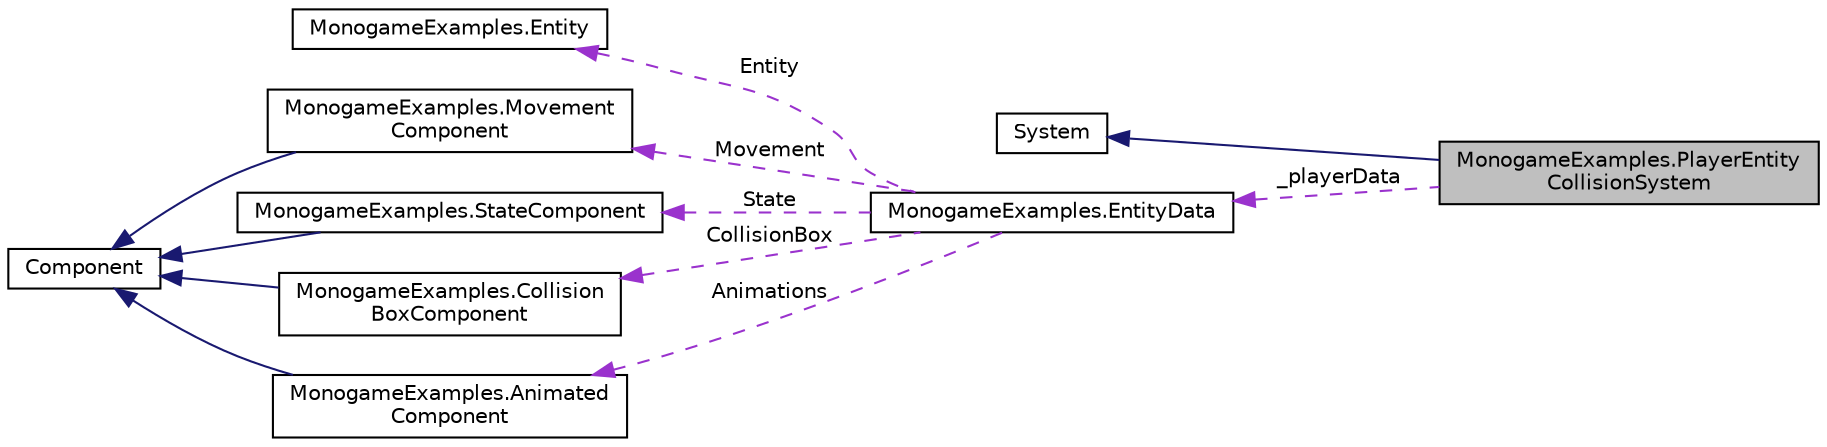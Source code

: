 digraph "MonogameExamples.PlayerEntityCollisionSystem"
{
 // LATEX_PDF_SIZE
  edge [fontname="Helvetica",fontsize="10",labelfontname="Helvetica",labelfontsize="10"];
  node [fontname="Helvetica",fontsize="10",shape=record];
  rankdir="LR";
  Node1 [label="MonogameExamples.PlayerEntity\lCollisionSystem",height=0.2,width=0.4,color="black", fillcolor="grey75", style="filled", fontcolor="black",tooltip="Represents a system that handles collisions between the player entity and other entities."];
  Node2 -> Node1 [dir="back",color="midnightblue",fontsize="10",style="solid",fontname="Helvetica"];
  Node2 [label="System",height=0.2,width=0.4,color="black", fillcolor="white", style="filled",URL="$classMonogameExamples_1_1System.html",tooltip="An abstract base class for systems in the game."];
  Node3 -> Node1 [dir="back",color="darkorchid3",fontsize="10",style="dashed",label=" _playerData" ,fontname="Helvetica"];
  Node3 [label="MonogameExamples.EntityData",height=0.2,width=0.4,color="black", fillcolor="white", style="filled",URL="$structMonogameExamples_1_1EntityData.html",tooltip="A struct that contains the most commonly used components."];
  Node4 -> Node3 [dir="back",color="darkorchid3",fontsize="10",style="dashed",label=" Entity" ,fontname="Helvetica"];
  Node4 [label="MonogameExamples.Entity",height=0.2,width=0.4,color="black", fillcolor="white", style="filled",URL="$classMonogameExamples_1_1Entity.html",tooltip="Represents an entity in the game world. An entity is a collection of components that define its behav..."];
  Node5 -> Node3 [dir="back",color="darkorchid3",fontsize="10",style="dashed",label=" Movement" ,fontname="Helvetica"];
  Node5 [label="MonogameExamples.Movement\lComponent",height=0.2,width=0.4,color="black", fillcolor="white", style="filled",URL="$classMonogameExamples_1_1MovementComponent.html",tooltip="Component that contains data related to the motion of an entity in the game."];
  Node6 -> Node5 [dir="back",color="midnightblue",fontsize="10",style="solid",fontname="Helvetica"];
  Node6 [label="Component",height=0.2,width=0.4,color="black", fillcolor="white", style="filled",URL="$classMonogameExamples_1_1Component.html",tooltip="The base class for all components."];
  Node7 -> Node3 [dir="back",color="darkorchid3",fontsize="10",style="dashed",label=" State" ,fontname="Helvetica"];
  Node7 [label="MonogameExamples.StateComponent",height=0.2,width=0.4,color="black", fillcolor="white", style="filled",URL="$classMonogameExamples_1_1StateComponent.html",tooltip="Component that stores the current state and super state of an object, as well as its state ID,..."];
  Node6 -> Node7 [dir="back",color="midnightblue",fontsize="10",style="solid",fontname="Helvetica"];
  Node8 -> Node3 [dir="back",color="darkorchid3",fontsize="10",style="dashed",label=" CollisionBox" ,fontname="Helvetica"];
  Node8 [label="MonogameExamples.Collision\lBoxComponent",height=0.2,width=0.4,color="black", fillcolor="white", style="filled",URL="$classMonogameExamples_1_1CollisionBoxComponent.html",tooltip="Component that contains data and methods related to collision box of an entity in the game."];
  Node6 -> Node8 [dir="back",color="midnightblue",fontsize="10",style="solid",fontname="Helvetica"];
  Node9 -> Node3 [dir="back",color="darkorchid3",fontsize="10",style="dashed",label=" Animations" ,fontname="Helvetica"];
  Node9 [label="MonogameExamples.Animated\lComponent",height=0.2,width=0.4,color="black", fillcolor="white", style="filled",URL="$classMonogameExamples_1_1AnimatedComponent.html",tooltip="Component responsible for managing entity animations."];
  Node6 -> Node9 [dir="back",color="midnightblue",fontsize="10",style="solid",fontname="Helvetica"];
}
